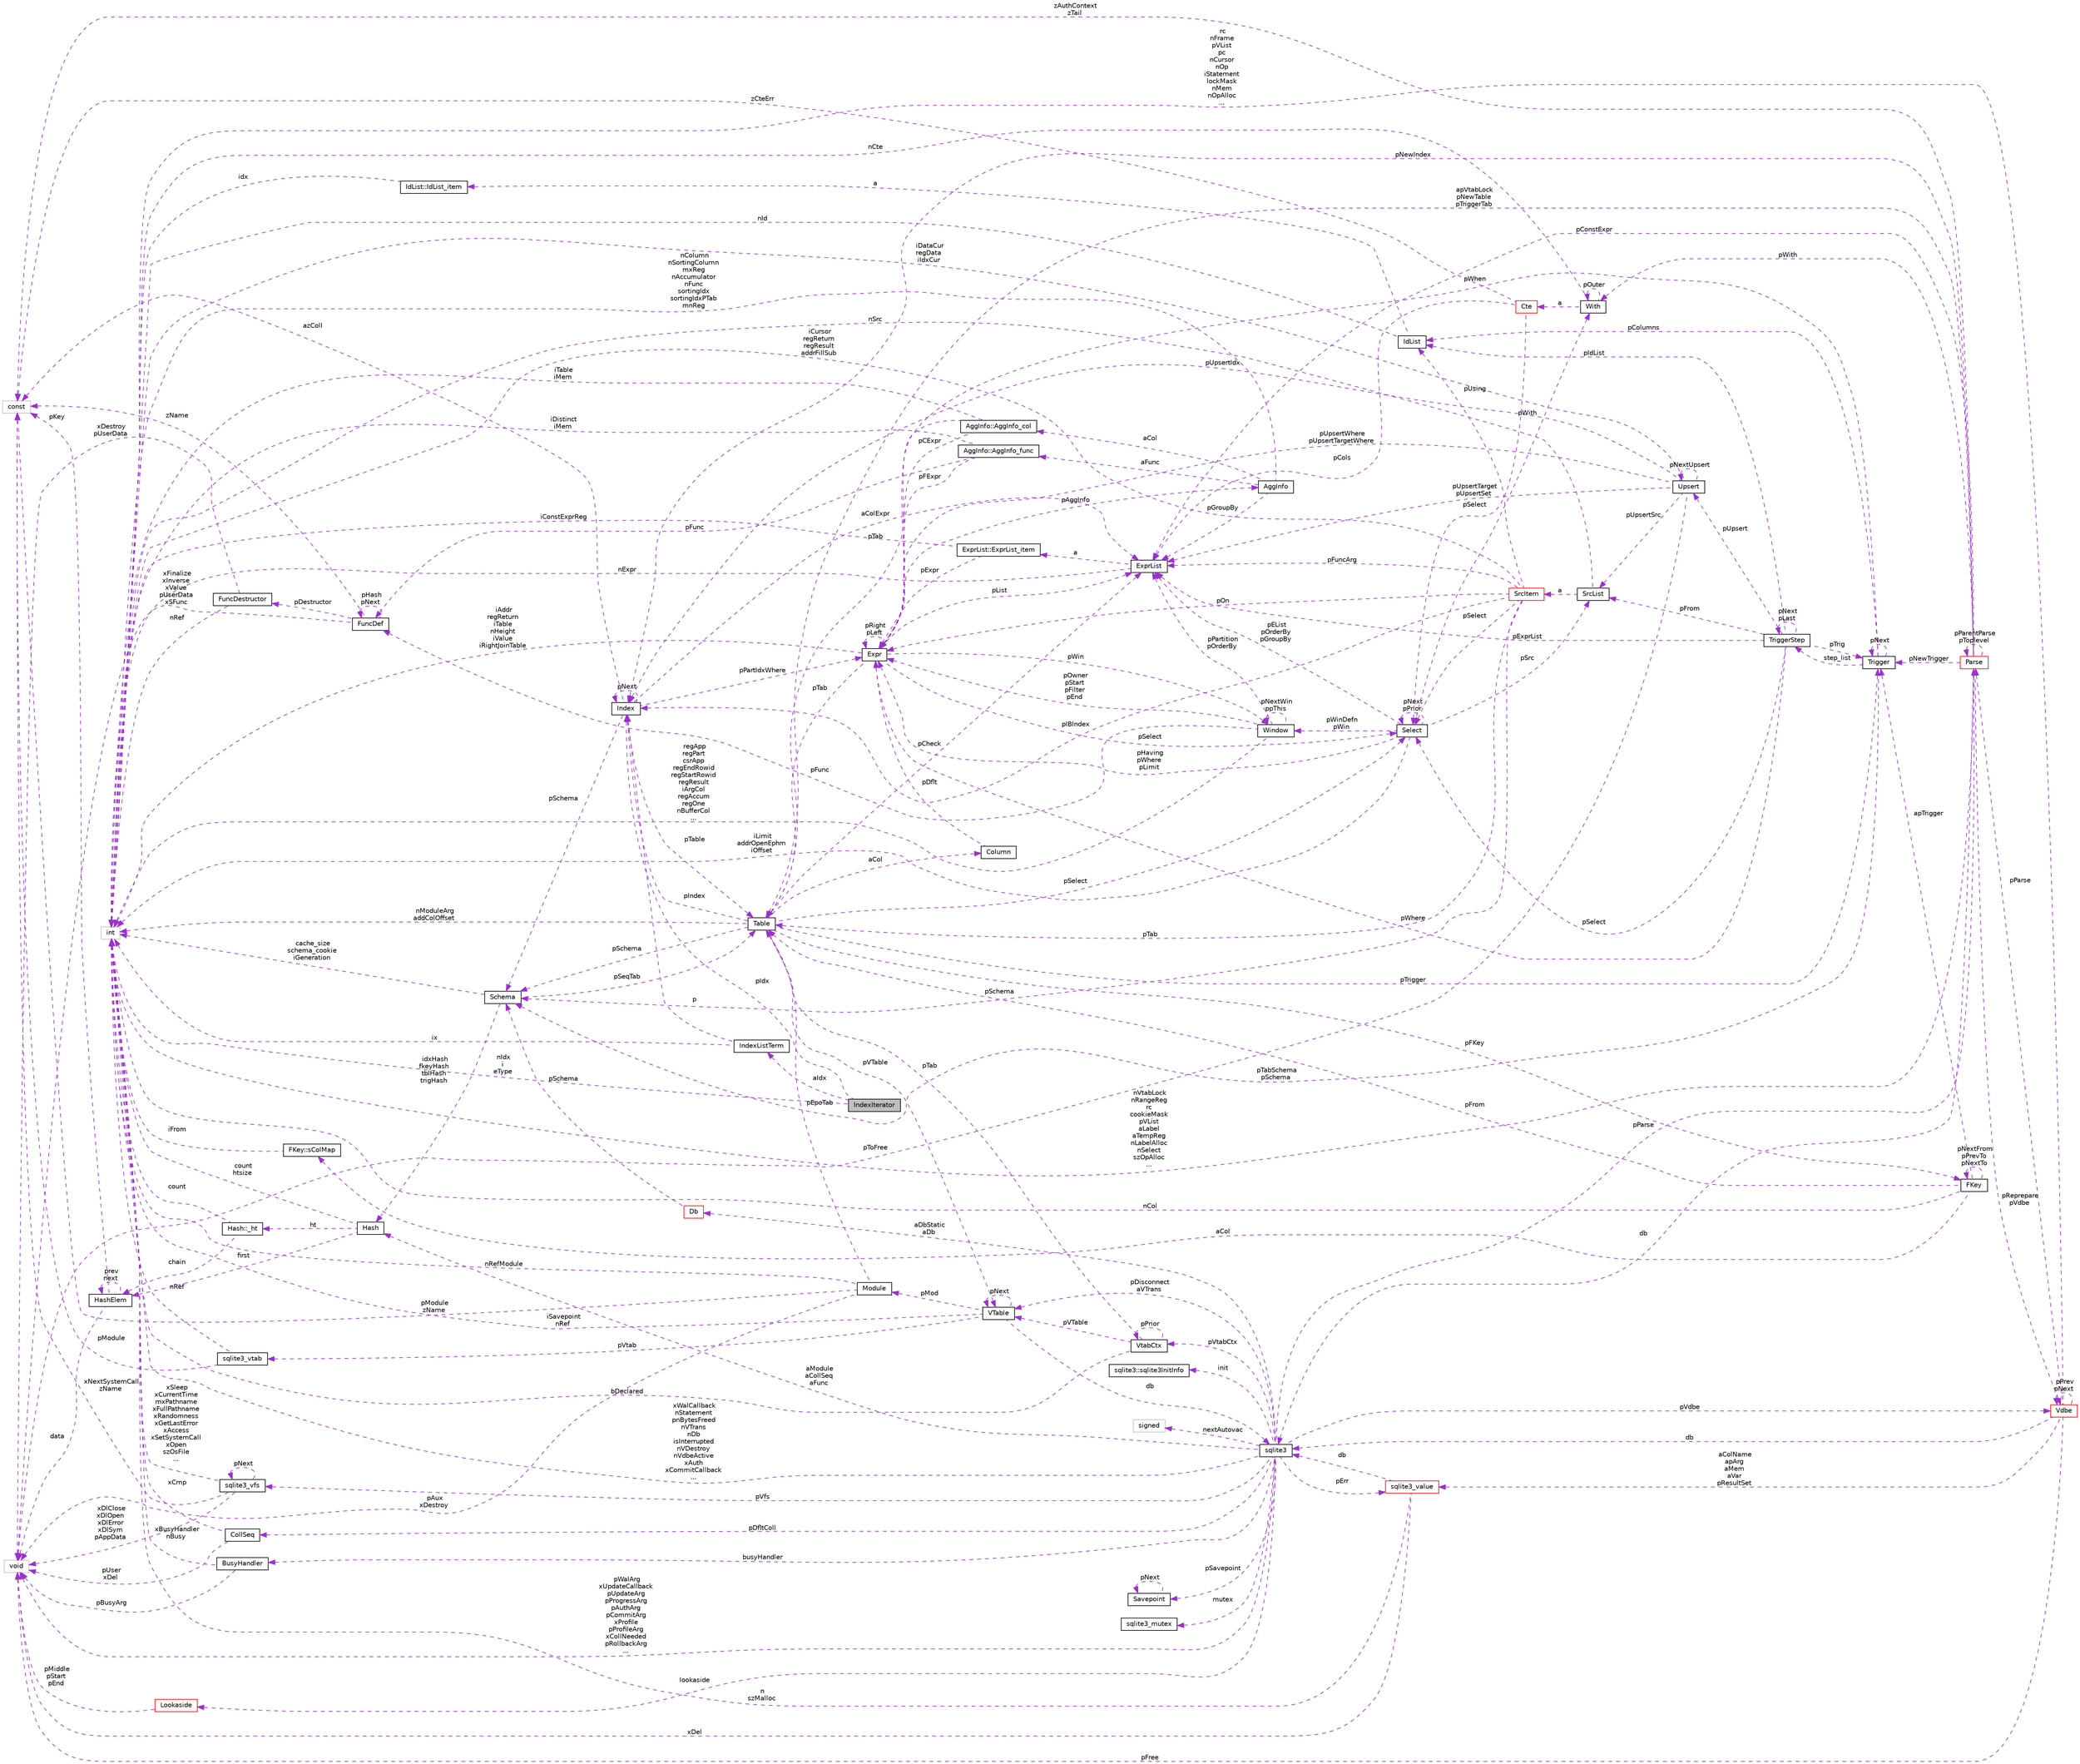 digraph "IndexIterator"
{
 // LATEX_PDF_SIZE
  edge [fontname="Helvetica",fontsize="10",labelfontname="Helvetica",labelfontsize="10"];
  node [fontname="Helvetica",fontsize="10",shape=record];
  rankdir="LR";
  Node1 [label="IndexIterator",height=0.2,width=0.4,color="black", fillcolor="grey75", style="filled", fontcolor="black",tooltip=" "];
  Node2 -> Node1 [dir="back",color="darkorchid3",fontsize="10",style="dashed",label=" nIdx\ni\neType" ,fontname="Helvetica"];
  Node2 [label="int",height=0.2,width=0.4,color="grey75", fillcolor="white", style="filled",tooltip=" "];
  Node3 -> Node1 [dir="back",color="darkorchid3",fontsize="10",style="dashed",label=" aIdx" ,fontname="Helvetica"];
  Node3 [label="IndexListTerm",height=0.2,width=0.4,color="black", fillcolor="white", style="filled",URL="$structIndexListTerm.html",tooltip=" "];
  Node2 -> Node3 [dir="back",color="darkorchid3",fontsize="10",style="dashed",label=" ix" ,fontname="Helvetica"];
  Node4 -> Node3 [dir="back",color="darkorchid3",fontsize="10",style="dashed",label=" p" ,fontname="Helvetica"];
  Node4 [label="Index",height=0.2,width=0.4,color="black", fillcolor="white", style="filled",URL="$structIndex.html",tooltip=" "];
  Node5 -> Node4 [dir="back",color="darkorchid3",fontsize="10",style="dashed",label=" pSchema" ,fontname="Helvetica"];
  Node5 [label="Schema",height=0.2,width=0.4,color="black", fillcolor="white", style="filled",URL="$structSchema.html",tooltip=" "];
  Node2 -> Node5 [dir="back",color="darkorchid3",fontsize="10",style="dashed",label=" cache_size\nschema_cookie\niGeneration" ,fontname="Helvetica"];
  Node6 -> Node5 [dir="back",color="darkorchid3",fontsize="10",style="dashed",label=" pSeqTab" ,fontname="Helvetica"];
  Node6 [label="Table",height=0.2,width=0.4,color="black", fillcolor="white", style="filled",URL="$structTable.html",tooltip=" "];
  Node5 -> Node6 [dir="back",color="darkorchid3",fontsize="10",style="dashed",label=" pSchema" ,fontname="Helvetica"];
  Node7 -> Node6 [dir="back",color="darkorchid3",fontsize="10",style="dashed",label=" aCol" ,fontname="Helvetica"];
  Node7 [label="Column",height=0.2,width=0.4,color="black", fillcolor="white", style="filled",URL="$structColumn.html",tooltip=" "];
  Node8 -> Node7 [dir="back",color="darkorchid3",fontsize="10",style="dashed",label=" pDflt" ,fontname="Helvetica"];
  Node8 [label="Expr",height=0.2,width=0.4,color="black", fillcolor="white", style="filled",URL="$structExpr.html",tooltip=" "];
  Node9 -> Node8 [dir="back",color="darkorchid3",fontsize="10",style="dashed",label=" pAggInfo" ,fontname="Helvetica"];
  Node9 [label="AggInfo",height=0.2,width=0.4,color="black", fillcolor="white", style="filled",URL="$structAggInfo.html",tooltip=" "];
  Node10 -> Node9 [dir="back",color="darkorchid3",fontsize="10",style="dashed",label=" aCol" ,fontname="Helvetica"];
  Node10 [label="AggInfo::AggInfo_col",height=0.2,width=0.4,color="black", fillcolor="white", style="filled",URL="$structAggInfo_1_1AggInfo__col.html",tooltip=" "];
  Node8 -> Node10 [dir="back",color="darkorchid3",fontsize="10",style="dashed",label=" pCExpr" ,fontname="Helvetica"];
  Node2 -> Node10 [dir="back",color="darkorchid3",fontsize="10",style="dashed",label=" iTable\niMem" ,fontname="Helvetica"];
  Node6 -> Node10 [dir="back",color="darkorchid3",fontsize="10",style="dashed",label=" pTab" ,fontname="Helvetica"];
  Node2 -> Node9 [dir="back",color="darkorchid3",fontsize="10",style="dashed",label=" nColumn\nnSortingColumn\nmxReg\nnAccumulator\nnFunc\nsortingIdx\nsortingIdxPTab\nmnReg" ,fontname="Helvetica"];
  Node11 -> Node9 [dir="back",color="darkorchid3",fontsize="10",style="dashed",label=" aFunc" ,fontname="Helvetica"];
  Node11 [label="AggInfo::AggInfo_func",height=0.2,width=0.4,color="black", fillcolor="white", style="filled",URL="$structAggInfo_1_1AggInfo__func.html",tooltip=" "];
  Node8 -> Node11 [dir="back",color="darkorchid3",fontsize="10",style="dashed",label=" pFExpr" ,fontname="Helvetica"];
  Node2 -> Node11 [dir="back",color="darkorchid3",fontsize="10",style="dashed",label=" iDistinct\niMem" ,fontname="Helvetica"];
  Node12 -> Node11 [dir="back",color="darkorchid3",fontsize="10",style="dashed",label=" pFunc" ,fontname="Helvetica"];
  Node12 [label="FuncDef",height=0.2,width=0.4,color="black", fillcolor="white", style="filled",URL="$structFuncDef.html",tooltip=" "];
  Node13 -> Node12 [dir="back",color="darkorchid3",fontsize="10",style="dashed",label=" xFinalize\nxInverse\nxValue\npUserData\nxSFunc" ,fontname="Helvetica"];
  Node13 [label="void",height=0.2,width=0.4,color="grey75", fillcolor="white", style="filled",tooltip=" "];
  Node14 -> Node12 [dir="back",color="darkorchid3",fontsize="10",style="dashed",label=" pDestructor" ,fontname="Helvetica"];
  Node14 [label="FuncDestructor",height=0.2,width=0.4,color="black", fillcolor="white", style="filled",URL="$structFuncDestructor.html",tooltip=" "];
  Node13 -> Node14 [dir="back",color="darkorchid3",fontsize="10",style="dashed",label=" xDestroy\npUserData" ,fontname="Helvetica"];
  Node2 -> Node14 [dir="back",color="darkorchid3",fontsize="10",style="dashed",label=" nRef" ,fontname="Helvetica"];
  Node15 -> Node12 [dir="back",color="darkorchid3",fontsize="10",style="dashed",label=" zName" ,fontname="Helvetica"];
  Node15 [label="const",height=0.2,width=0.4,color="grey75", fillcolor="white", style="filled",tooltip=" "];
  Node12 -> Node12 [dir="back",color="darkorchid3",fontsize="10",style="dashed",label=" pHash\npNext" ,fontname="Helvetica"];
  Node16 -> Node9 [dir="back",color="darkorchid3",fontsize="10",style="dashed",label=" pGroupBy" ,fontname="Helvetica"];
  Node16 [label="ExprList",height=0.2,width=0.4,color="black", fillcolor="white", style="filled",URL="$structExprList.html",tooltip=" "];
  Node17 -> Node16 [dir="back",color="darkorchid3",fontsize="10",style="dashed",label=" a" ,fontname="Helvetica"];
  Node17 [label="ExprList::ExprList_item",height=0.2,width=0.4,color="black", fillcolor="white", style="filled",URL="$structExprList_1_1ExprList__item.html",tooltip=" "];
  Node8 -> Node17 [dir="back",color="darkorchid3",fontsize="10",style="dashed",label=" pExpr" ,fontname="Helvetica"];
  Node2 -> Node17 [dir="back",color="darkorchid3",fontsize="10",style="dashed",label=" iConstExprReg" ,fontname="Helvetica"];
  Node2 -> Node16 [dir="back",color="darkorchid3",fontsize="10",style="dashed",label=" nExpr" ,fontname="Helvetica"];
  Node8 -> Node8 [dir="back",color="darkorchid3",fontsize="10",style="dashed",label=" pRight\npLeft" ,fontname="Helvetica"];
  Node2 -> Node8 [dir="back",color="darkorchid3",fontsize="10",style="dashed",label=" iAddr\nregReturn\niTable\nnHeight\niValue\niRightJoinTable" ,fontname="Helvetica"];
  Node6 -> Node8 [dir="back",color="darkorchid3",fontsize="10",style="dashed",label=" pTab" ,fontname="Helvetica"];
  Node18 -> Node8 [dir="back",color="darkorchid3",fontsize="10",style="dashed",label=" pSelect" ,fontname="Helvetica"];
  Node18 [label="Select",height=0.2,width=0.4,color="black", fillcolor="white", style="filled",URL="$structSelect.html",tooltip=" "];
  Node8 -> Node18 [dir="back",color="darkorchid3",fontsize="10",style="dashed",label=" pHaving\npWhere\npLimit" ,fontname="Helvetica"];
  Node19 -> Node18 [dir="back",color="darkorchid3",fontsize="10",style="dashed",label=" pWith" ,fontname="Helvetica"];
  Node19 [label="With",height=0.2,width=0.4,color="black", fillcolor="white", style="filled",URL="$structWith.html",tooltip=" "];
  Node20 -> Node19 [dir="back",color="darkorchid3",fontsize="10",style="dashed",label=" a" ,fontname="Helvetica"];
  Node20 [label="Cte",height=0.2,width=0.4,color="red", fillcolor="white", style="filled",URL="$structCte.html",tooltip=" "];
  Node18 -> Node20 [dir="back",color="darkorchid3",fontsize="10",style="dashed",label=" pSelect" ,fontname="Helvetica"];
  Node15 -> Node20 [dir="back",color="darkorchid3",fontsize="10",style="dashed",label=" zCteErr" ,fontname="Helvetica"];
  Node16 -> Node20 [dir="back",color="darkorchid3",fontsize="10",style="dashed",label=" pCols" ,fontname="Helvetica"];
  Node19 -> Node19 [dir="back",color="darkorchid3",fontsize="10",style="dashed",label=" pOuter" ,fontname="Helvetica"];
  Node2 -> Node19 [dir="back",color="darkorchid3",fontsize="10",style="dashed",label=" nCte" ,fontname="Helvetica"];
  Node2 -> Node18 [dir="back",color="darkorchid3",fontsize="10",style="dashed",label=" iLimit\naddrOpenEphm\niOffset" ,fontname="Helvetica"];
  Node18 -> Node18 [dir="back",color="darkorchid3",fontsize="10",style="dashed",label=" pNext\npPrior" ,fontname="Helvetica"];
  Node22 -> Node18 [dir="back",color="darkorchid3",fontsize="10",style="dashed",label=" pSrc" ,fontname="Helvetica"];
  Node22 [label="SrcList",height=0.2,width=0.4,color="black", fillcolor="white", style="filled",URL="$structSrcList.html",tooltip=" "];
  Node23 -> Node22 [dir="back",color="darkorchid3",fontsize="10",style="dashed",label=" a" ,fontname="Helvetica"];
  Node23 [label="SrcItem",height=0.2,width=0.4,color="red", fillcolor="white", style="filled",URL="$structSrcItem.html",tooltip=" "];
  Node5 -> Node23 [dir="back",color="darkorchid3",fontsize="10",style="dashed",label=" pSchema" ,fontname="Helvetica"];
  Node8 -> Node23 [dir="back",color="darkorchid3",fontsize="10",style="dashed",label=" pOn" ,fontname="Helvetica"];
  Node24 -> Node23 [dir="back",color="darkorchid3",fontsize="10",style="dashed",label=" pUsing" ,fontname="Helvetica"];
  Node24 [label="IdList",height=0.2,width=0.4,color="black", fillcolor="white", style="filled",URL="$structIdList.html",tooltip=" "];
  Node25 -> Node24 [dir="back",color="darkorchid3",fontsize="10",style="dashed",label=" a" ,fontname="Helvetica"];
  Node25 [label="IdList::IdList_item",height=0.2,width=0.4,color="black", fillcolor="white", style="filled",URL="$structIdList_1_1IdList__item.html",tooltip=" "];
  Node2 -> Node25 [dir="back",color="darkorchid3",fontsize="10",style="dashed",label=" idx" ,fontname="Helvetica"];
  Node2 -> Node24 [dir="back",color="darkorchid3",fontsize="10",style="dashed",label=" nId" ,fontname="Helvetica"];
  Node2 -> Node23 [dir="back",color="darkorchid3",fontsize="10",style="dashed",label=" iCursor\nregReturn\nregResult\naddrFillSub" ,fontname="Helvetica"];
  Node6 -> Node23 [dir="back",color="darkorchid3",fontsize="10",style="dashed",label=" pTab" ,fontname="Helvetica"];
  Node18 -> Node23 [dir="back",color="darkorchid3",fontsize="10",style="dashed",label=" pSelect" ,fontname="Helvetica"];
  Node4 -> Node23 [dir="back",color="darkorchid3",fontsize="10",style="dashed",label=" pIBIndex" ,fontname="Helvetica"];
  Node16 -> Node23 [dir="back",color="darkorchid3",fontsize="10",style="dashed",label=" pFuncArg" ,fontname="Helvetica"];
  Node2 -> Node22 [dir="back",color="darkorchid3",fontsize="10",style="dashed",label=" nSrc" ,fontname="Helvetica"];
  Node16 -> Node18 [dir="back",color="darkorchid3",fontsize="10",style="dashed",label=" pEList\npOrderBy\npGroupBy" ,fontname="Helvetica"];
  Node26 -> Node18 [dir="back",color="darkorchid3",fontsize="10",style="dashed",label=" pWinDefn\npWin" ,fontname="Helvetica"];
  Node26 [label="Window",height=0.2,width=0.4,color="black", fillcolor="white", style="filled",URL="$structWindow.html",tooltip=" "];
  Node8 -> Node26 [dir="back",color="darkorchid3",fontsize="10",style="dashed",label=" pOwner\npStart\npFilter\npEnd" ,fontname="Helvetica"];
  Node2 -> Node26 [dir="back",color="darkorchid3",fontsize="10",style="dashed",label=" regApp\nregPart\ncsrApp\nregEndRowid\nregStartRowid\nregResult\niArgCol\nregAccum\nregOne\nnBufferCol\n..." ,fontname="Helvetica"];
  Node16 -> Node26 [dir="back",color="darkorchid3",fontsize="10",style="dashed",label=" pPartition\npOrderBy" ,fontname="Helvetica"];
  Node12 -> Node26 [dir="back",color="darkorchid3",fontsize="10",style="dashed",label=" pFunc" ,fontname="Helvetica"];
  Node26 -> Node26 [dir="back",color="darkorchid3",fontsize="10",style="dashed",label=" pNextWin\nppThis" ,fontname="Helvetica"];
  Node16 -> Node8 [dir="back",color="darkorchid3",fontsize="10",style="dashed",label=" pList" ,fontname="Helvetica"];
  Node26 -> Node8 [dir="back",color="darkorchid3",fontsize="10",style="dashed",label=" pWin" ,fontname="Helvetica"];
  Node27 -> Node6 [dir="back",color="darkorchid3",fontsize="10",style="dashed",label=" pFKey" ,fontname="Helvetica"];
  Node27 [label="FKey",height=0.2,width=0.4,color="black", fillcolor="white", style="filled",URL="$structFKey.html",tooltip=" "];
  Node28 -> Node27 [dir="back",color="darkorchid3",fontsize="10",style="dashed",label=" aCol" ,fontname="Helvetica"];
  Node28 [label="FKey::sColMap",height=0.2,width=0.4,color="black", fillcolor="white", style="filled",URL="$structFKey_1_1sColMap.html",tooltip=" "];
  Node2 -> Node28 [dir="back",color="darkorchid3",fontsize="10",style="dashed",label=" iFrom" ,fontname="Helvetica"];
  Node27 -> Node27 [dir="back",color="darkorchid3",fontsize="10",style="dashed",label=" pNextFrom\npPrevTo\npNextTo" ,fontname="Helvetica"];
  Node2 -> Node27 [dir="back",color="darkorchid3",fontsize="10",style="dashed",label=" nCol" ,fontname="Helvetica"];
  Node6 -> Node27 [dir="back",color="darkorchid3",fontsize="10",style="dashed",label=" pFrom" ,fontname="Helvetica"];
  Node29 -> Node27 [dir="back",color="darkorchid3",fontsize="10",style="dashed",label=" apTrigger" ,fontname="Helvetica"];
  Node29 [label="Trigger",height=0.2,width=0.4,color="black", fillcolor="white", style="filled",URL="$structTrigger.html",tooltip=" "];
  Node30 -> Node29 [dir="back",color="darkorchid3",fontsize="10",style="dashed",label=" step_list" ,fontname="Helvetica"];
  Node30 [label="TriggerStep",height=0.2,width=0.4,color="black", fillcolor="white", style="filled",URL="$structTriggerStep.html",tooltip=" "];
  Node30 -> Node30 [dir="back",color="darkorchid3",fontsize="10",style="dashed",label=" pNext\npLast" ,fontname="Helvetica"];
  Node8 -> Node30 [dir="back",color="darkorchid3",fontsize="10",style="dashed",label=" pWhere" ,fontname="Helvetica"];
  Node24 -> Node30 [dir="back",color="darkorchid3",fontsize="10",style="dashed",label=" pIdList" ,fontname="Helvetica"];
  Node18 -> Node30 [dir="back",color="darkorchid3",fontsize="10",style="dashed",label=" pSelect" ,fontname="Helvetica"];
  Node29 -> Node30 [dir="back",color="darkorchid3",fontsize="10",style="dashed",label=" pTrig" ,fontname="Helvetica"];
  Node22 -> Node30 [dir="back",color="darkorchid3",fontsize="10",style="dashed",label=" pFrom" ,fontname="Helvetica"];
  Node16 -> Node30 [dir="back",color="darkorchid3",fontsize="10",style="dashed",label=" pExprList" ,fontname="Helvetica"];
  Node31 -> Node30 [dir="back",color="darkorchid3",fontsize="10",style="dashed",label=" pUpsert" ,fontname="Helvetica"];
  Node31 [label="Upsert",height=0.2,width=0.4,color="black", fillcolor="white", style="filled",URL="$structUpsert.html",tooltip=" "];
  Node8 -> Node31 [dir="back",color="darkorchid3",fontsize="10",style="dashed",label=" pUpsertWhere\npUpsertTargetWhere" ,fontname="Helvetica"];
  Node13 -> Node31 [dir="back",color="darkorchid3",fontsize="10",style="dashed",label=" pToFree" ,fontname="Helvetica"];
  Node2 -> Node31 [dir="back",color="darkorchid3",fontsize="10",style="dashed",label=" iDataCur\nregData\niIdxCur" ,fontname="Helvetica"];
  Node22 -> Node31 [dir="back",color="darkorchid3",fontsize="10",style="dashed",label=" pUpsertSrc" ,fontname="Helvetica"];
  Node4 -> Node31 [dir="back",color="darkorchid3",fontsize="10",style="dashed",label=" pUpsertIdx" ,fontname="Helvetica"];
  Node16 -> Node31 [dir="back",color="darkorchid3",fontsize="10",style="dashed",label=" pUpsertTarget\npUpsertSet" ,fontname="Helvetica"];
  Node31 -> Node31 [dir="back",color="darkorchid3",fontsize="10",style="dashed",label=" pNextUpsert" ,fontname="Helvetica"];
  Node5 -> Node29 [dir="back",color="darkorchid3",fontsize="10",style="dashed",label=" pTabSchema\npSchema" ,fontname="Helvetica"];
  Node8 -> Node29 [dir="back",color="darkorchid3",fontsize="10",style="dashed",label=" pWhen" ,fontname="Helvetica"];
  Node24 -> Node29 [dir="back",color="darkorchid3",fontsize="10",style="dashed",label=" pColumns" ,fontname="Helvetica"];
  Node29 -> Node29 [dir="back",color="darkorchid3",fontsize="10",style="dashed",label=" pNext" ,fontname="Helvetica"];
  Node32 -> Node6 [dir="back",color="darkorchid3",fontsize="10",style="dashed",label=" pVTable" ,fontname="Helvetica"];
  Node32 [label="VTable",height=0.2,width=0.4,color="black", fillcolor="white", style="filled",URL="$structVTable.html",tooltip=" "];
  Node33 -> Node32 [dir="back",color="darkorchid3",fontsize="10",style="dashed",label=" db" ,fontname="Helvetica"];
  Node33 [label="sqlite3",height=0.2,width=0.4,color="black", fillcolor="white", style="filled",URL="$structsqlite3.html",tooltip=" "];
  Node34 -> Node33 [dir="back",color="darkorchid3",fontsize="10",style="dashed",label=" pVdbe" ,fontname="Helvetica"];
  Node34 [label="Vdbe",height=0.2,width=0.4,color="red", fillcolor="white", style="filled",URL="$structVdbe.html",tooltip=" "];
  Node34 -> Node34 [dir="back",color="darkorchid3",fontsize="10",style="dashed",label=" pPrev\npNext" ,fontname="Helvetica"];
  Node33 -> Node34 [dir="back",color="darkorchid3",fontsize="10",style="dashed",label=" db" ,fontname="Helvetica"];
  Node13 -> Node34 [dir="back",color="darkorchid3",fontsize="10",style="dashed",label=" pFree" ,fontname="Helvetica"];
  Node35 -> Node34 [dir="back",color="darkorchid3",fontsize="10",style="dashed",label=" aColName\napArg\naMem\naVar\npResultSet" ,fontname="Helvetica"];
  Node35 [label="sqlite3_value",height=0.2,width=0.4,color="red", fillcolor="white", style="filled",URL="$structsqlite3__value.html",tooltip=" "];
  Node33 -> Node35 [dir="back",color="darkorchid3",fontsize="10",style="dashed",label=" db" ,fontname="Helvetica"];
  Node13 -> Node35 [dir="back",color="darkorchid3",fontsize="10",style="dashed",label=" xDel" ,fontname="Helvetica"];
  Node2 -> Node35 [dir="back",color="darkorchid3",fontsize="10",style="dashed",label=" n\nszMalloc" ,fontname="Helvetica"];
  Node2 -> Node34 [dir="back",color="darkorchid3",fontsize="10",style="dashed",label=" rc\nnFrame\npVList\npc\nnCursor\nnOp\niStatement\nlockMask\nnMem\nnOpAlloc\n..." ,fontname="Helvetica"];
  Node77 -> Node34 [dir="back",color="darkorchid3",fontsize="10",style="dashed",label=" pParse" ,fontname="Helvetica"];
  Node77 [label="Parse",height=0.2,width=0.4,color="red", fillcolor="white", style="filled",URL="$structParse.html",tooltip=" "];
  Node34 -> Node77 [dir="back",color="darkorchid3",fontsize="10",style="dashed",label=" pReprepare\npVdbe" ,fontname="Helvetica"];
  Node33 -> Node77 [dir="back",color="darkorchid3",fontsize="10",style="dashed",label=" db" ,fontname="Helvetica"];
  Node19 -> Node77 [dir="back",color="darkorchid3",fontsize="10",style="dashed",label=" pWith" ,fontname="Helvetica"];
  Node2 -> Node77 [dir="back",color="darkorchid3",fontsize="10",style="dashed",label=" nVtabLock\nnRangeReg\nrc\ncookieMask\npVList\naLabel\naTempReg\nnLabelAlloc\nnSelect\nszOpAlloc\n..." ,fontname="Helvetica"];
  Node6 -> Node77 [dir="back",color="darkorchid3",fontsize="10",style="dashed",label=" apVtabLock\npNewTable\npTriggerTab" ,fontname="Helvetica"];
  Node29 -> Node77 [dir="back",color="darkorchid3",fontsize="10",style="dashed",label=" pNewTrigger" ,fontname="Helvetica"];
  Node4 -> Node77 [dir="back",color="darkorchid3",fontsize="10",style="dashed",label=" pNewIndex" ,fontname="Helvetica"];
  Node15 -> Node77 [dir="back",color="darkorchid3",fontsize="10",style="dashed",label=" zAuthContext\nzTail" ,fontname="Helvetica"];
  Node16 -> Node77 [dir="back",color="darkorchid3",fontsize="10",style="dashed",label=" pConstExpr" ,fontname="Helvetica"];
  Node77 -> Node77 [dir="back",color="darkorchid3",fontsize="10",style="dashed",label=" pParentParse\npToplevel" ,fontname="Helvetica"];
  Node98 -> Node33 [dir="back",color="darkorchid3",fontsize="10",style="dashed",label=" pSavepoint" ,fontname="Helvetica"];
  Node98 [label="Savepoint",height=0.2,width=0.4,color="black", fillcolor="white", style="filled",URL="$structSavepoint.html",tooltip=" "];
  Node98 -> Node98 [dir="back",color="darkorchid3",fontsize="10",style="dashed",label=" pNext" ,fontname="Helvetica"];
  Node13 -> Node33 [dir="back",color="darkorchid3",fontsize="10",style="dashed",label=" pWalArg\nxUpdateCallback\npUpdateArg\npProgressArg\npAuthArg\npCommitArg\nxProfile\npProfileArg\nxCollNeeded\npRollbackArg\n..." ,fontname="Helvetica"];
  Node99 -> Node33 [dir="back",color="darkorchid3",fontsize="10",style="dashed",label=" lookaside" ,fontname="Helvetica"];
  Node99 [label="Lookaside",height=0.2,width=0.4,color="red", fillcolor="white", style="filled",URL="$structLookaside.html",tooltip=" "];
  Node13 -> Node99 [dir="back",color="darkorchid3",fontsize="10",style="dashed",label=" pMiddle\npStart\npEnd" ,fontname="Helvetica"];
  Node35 -> Node33 [dir="back",color="darkorchid3",fontsize="10",style="dashed",label=" pErr" ,fontname="Helvetica"];
  Node44 -> Node33 [dir="back",color="darkorchid3",fontsize="10",style="dashed",label=" mutex" ,fontname="Helvetica"];
  Node44 [label="sqlite3_mutex",height=0.2,width=0.4,color="black", fillcolor="white", style="filled",URL="$structsqlite3__mutex.html",tooltip=" "];
  Node54 -> Node33 [dir="back",color="darkorchid3",fontsize="10",style="dashed",label=" pVfs" ,fontname="Helvetica"];
  Node54 [label="sqlite3_vfs",height=0.2,width=0.4,color="black", fillcolor="white", style="filled",URL="$structsqlite3__vfs.html",tooltip=" "];
  Node13 -> Node54 [dir="back",color="darkorchid3",fontsize="10",style="dashed",label=" xDlClose\nxDlOpen\nxDlError\nxDlSym\npAppData" ,fontname="Helvetica"];
  Node54 -> Node54 [dir="back",color="darkorchid3",fontsize="10",style="dashed",label=" pNext" ,fontname="Helvetica"];
  Node2 -> Node54 [dir="back",color="darkorchid3",fontsize="10",style="dashed",label=" xSleep\nxCurrentTime\nmxPathname\nxFullPathname\nxRandomness\nxGetLastError\nxAccess\nxSetSystemCall\nxOpen\nszOsFile\n..." ,fontname="Helvetica"];
  Node15 -> Node54 [dir="back",color="darkorchid3",fontsize="10",style="dashed",label=" xNextSystemCall\nzName" ,fontname="Helvetica"];
  Node101 -> Node33 [dir="back",color="darkorchid3",fontsize="10",style="dashed",label=" init" ,fontname="Helvetica"];
  Node101 [label="sqlite3::sqlite3InitInfo",height=0.2,width=0.4,color="black", fillcolor="white", style="filled",URL="$structsqlite3_1_1sqlite3InitInfo.html",tooltip=" "];
  Node102 -> Node33 [dir="back",color="darkorchid3",fontsize="10",style="dashed",label=" busyHandler" ,fontname="Helvetica"];
  Node102 [label="BusyHandler",height=0.2,width=0.4,color="black", fillcolor="white", style="filled",URL="$structBusyHandler.html",tooltip=" "];
  Node13 -> Node102 [dir="back",color="darkorchid3",fontsize="10",style="dashed",label=" pBusyArg" ,fontname="Helvetica"];
  Node2 -> Node102 [dir="back",color="darkorchid3",fontsize="10",style="dashed",label=" xBusyHandler\nnBusy" ,fontname="Helvetica"];
  Node103 -> Node33 [dir="back",color="darkorchid3",fontsize="10",style="dashed",label=" pVtabCtx" ,fontname="Helvetica"];
  Node103 [label="VtabCtx",height=0.2,width=0.4,color="black", fillcolor="white", style="filled",URL="$structVtabCtx.html",tooltip=" "];
  Node103 -> Node103 [dir="back",color="darkorchid3",fontsize="10",style="dashed",label=" pPrior" ,fontname="Helvetica"];
  Node2 -> Node103 [dir="back",color="darkorchid3",fontsize="10",style="dashed",label=" bDeclared" ,fontname="Helvetica"];
  Node32 -> Node103 [dir="back",color="darkorchid3",fontsize="10",style="dashed",label=" pVTable" ,fontname="Helvetica"];
  Node6 -> Node103 [dir="back",color="darkorchid3",fontsize="10",style="dashed",label=" pTab" ,fontname="Helvetica"];
  Node59 -> Node33 [dir="back",color="darkorchid3",fontsize="10",style="dashed",label=" pDfltColl" ,fontname="Helvetica"];
  Node59 [label="CollSeq",height=0.2,width=0.4,color="black", fillcolor="white", style="filled",URL="$structCollSeq.html",tooltip=" "];
  Node13 -> Node59 [dir="back",color="darkorchid3",fontsize="10",style="dashed",label=" pUser\nxDel" ,fontname="Helvetica"];
  Node2 -> Node59 [dir="back",color="darkorchid3",fontsize="10",style="dashed",label=" xCmp" ,fontname="Helvetica"];
  Node32 -> Node33 [dir="back",color="darkorchid3",fontsize="10",style="dashed",label=" pDisconnect\naVTrans" ,fontname="Helvetica"];
  Node2 -> Node33 [dir="back",color="darkorchid3",fontsize="10",style="dashed",label=" xWalCallback\nnStatement\npnBytesFreed\nnVTrans\nnDb\nisInterrupted\nnVDestroy\nnVdbeActive\nxAuth\nxCommitCallback\n..." ,fontname="Helvetica"];
  Node76 -> Node33 [dir="back",color="darkorchid3",fontsize="10",style="dashed",label=" nextAutovac" ,fontname="Helvetica"];
  Node76 [label="signed",height=0.2,width=0.4,color="grey75", fillcolor="white", style="filled",tooltip=" "];
  Node104 -> Node33 [dir="back",color="darkorchid3",fontsize="10",style="dashed",label=" aDbStatic\naDb" ,fontname="Helvetica"];
  Node104 [label="Db",height=0.2,width=0.4,color="red", fillcolor="white", style="filled",URL="$structDb.html",tooltip=" "];
  Node5 -> Node104 [dir="back",color="darkorchid3",fontsize="10",style="dashed",label=" pSchema" ,fontname="Helvetica"];
  Node105 -> Node33 [dir="back",color="darkorchid3",fontsize="10",style="dashed",label=" aModule\naCollSeq\naFunc" ,fontname="Helvetica"];
  Node105 [label="Hash",height=0.2,width=0.4,color="black", fillcolor="white", style="filled",URL="$structHash.html",tooltip=" "];
  Node106 -> Node105 [dir="back",color="darkorchid3",fontsize="10",style="dashed",label=" ht" ,fontname="Helvetica"];
  Node106 [label="Hash::_ht",height=0.2,width=0.4,color="black", fillcolor="white", style="filled",URL="$structHash_1_1__ht.html",tooltip=" "];
  Node2 -> Node106 [dir="back",color="darkorchid3",fontsize="10",style="dashed",label=" count" ,fontname="Helvetica"];
  Node107 -> Node106 [dir="back",color="darkorchid3",fontsize="10",style="dashed",label=" chain" ,fontname="Helvetica"];
  Node107 [label="HashElem",height=0.2,width=0.4,color="black", fillcolor="white", style="filled",URL="$structHashElem.html",tooltip=" "];
  Node13 -> Node107 [dir="back",color="darkorchid3",fontsize="10",style="dashed",label=" data" ,fontname="Helvetica"];
  Node107 -> Node107 [dir="back",color="darkorchid3",fontsize="10",style="dashed",label=" prev\nnext" ,fontname="Helvetica"];
  Node15 -> Node107 [dir="back",color="darkorchid3",fontsize="10",style="dashed",label=" pKey" ,fontname="Helvetica"];
  Node2 -> Node105 [dir="back",color="darkorchid3",fontsize="10",style="dashed",label=" count\nhtsize" ,fontname="Helvetica"];
  Node107 -> Node105 [dir="back",color="darkorchid3",fontsize="10",style="dashed",label=" first" ,fontname="Helvetica"];
  Node77 -> Node33 [dir="back",color="darkorchid3",fontsize="10",style="dashed",label=" pParse" ,fontname="Helvetica"];
  Node32 -> Node32 [dir="back",color="darkorchid3",fontsize="10",style="dashed",label=" pNext" ,fontname="Helvetica"];
  Node2 -> Node32 [dir="back",color="darkorchid3",fontsize="10",style="dashed",label=" iSavepoint\nnRef" ,fontname="Helvetica"];
  Node108 -> Node32 [dir="back",color="darkorchid3",fontsize="10",style="dashed",label=" pMod" ,fontname="Helvetica"];
  Node108 [label="Module",height=0.2,width=0.4,color="black", fillcolor="white", style="filled",URL="$structModule.html",tooltip=" "];
  Node13 -> Node108 [dir="back",color="darkorchid3",fontsize="10",style="dashed",label=" pAux\nxDestroy" ,fontname="Helvetica"];
  Node2 -> Node108 [dir="back",color="darkorchid3",fontsize="10",style="dashed",label=" nRefModule" ,fontname="Helvetica"];
  Node6 -> Node108 [dir="back",color="darkorchid3",fontsize="10",style="dashed",label=" pEpoTab" ,fontname="Helvetica"];
  Node15 -> Node108 [dir="back",color="darkorchid3",fontsize="10",style="dashed",label=" pModule\nzName" ,fontname="Helvetica"];
  Node61 -> Node32 [dir="back",color="darkorchid3",fontsize="10",style="dashed",label=" pVtab" ,fontname="Helvetica"];
  Node61 [label="sqlite3_vtab",height=0.2,width=0.4,color="black", fillcolor="white", style="filled",URL="$structsqlite3__vtab.html",tooltip=" "];
  Node2 -> Node61 [dir="back",color="darkorchid3",fontsize="10",style="dashed",label=" nRef" ,fontname="Helvetica"];
  Node15 -> Node61 [dir="back",color="darkorchid3",fontsize="10",style="dashed",label=" pModule" ,fontname="Helvetica"];
  Node2 -> Node6 [dir="back",color="darkorchid3",fontsize="10",style="dashed",label=" nModuleArg\naddColOffset" ,fontname="Helvetica"];
  Node29 -> Node6 [dir="back",color="darkorchid3",fontsize="10",style="dashed",label=" pTrigger" ,fontname="Helvetica"];
  Node18 -> Node6 [dir="back",color="darkorchid3",fontsize="10",style="dashed",label=" pSelect" ,fontname="Helvetica"];
  Node16 -> Node6 [dir="back",color="darkorchid3",fontsize="10",style="dashed",label=" pCheck" ,fontname="Helvetica"];
  Node4 -> Node6 [dir="back",color="darkorchid3",fontsize="10",style="dashed",label=" pIndex" ,fontname="Helvetica"];
  Node105 -> Node5 [dir="back",color="darkorchid3",fontsize="10",style="dashed",label=" idxHash\nfkeyHash\ntblHash\ntrigHash" ,fontname="Helvetica"];
  Node8 -> Node4 [dir="back",color="darkorchid3",fontsize="10",style="dashed",label=" pPartIdxWhere" ,fontname="Helvetica"];
  Node6 -> Node4 [dir="back",color="darkorchid3",fontsize="10",style="dashed",label=" pTable" ,fontname="Helvetica"];
  Node16 -> Node4 [dir="back",color="darkorchid3",fontsize="10",style="dashed",label=" aColExpr" ,fontname="Helvetica"];
  Node15 -> Node4 [dir="back",color="darkorchid3",fontsize="10",style="dashed",label=" azColl" ,fontname="Helvetica"];
  Node4 -> Node4 [dir="back",color="darkorchid3",fontsize="10",style="dashed",label=" pNext" ,fontname="Helvetica"];
  Node4 -> Node1 [dir="back",color="darkorchid3",fontsize="10",style="dashed",label=" pIdx" ,fontname="Helvetica"];
}
